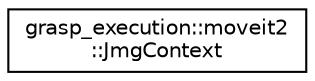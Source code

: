 digraph "Graphical Class Hierarchy"
{
 // LATEX_PDF_SIZE
  edge [fontname="Helvetica",fontsize="10",labelfontname="Helvetica",labelfontsize="10"];
  node [fontname="Helvetica",fontsize="10",shape=record];
  rankdir="LR";
  Node0 [label="grasp_execution::moveit2\l::JmgContext",height=0.2,width=0.4,color="black", fillcolor="white", style="filled",URL="$structgrasp__execution_1_1moveit2_1_1JmgContext.html",tooltip=" "];
}
